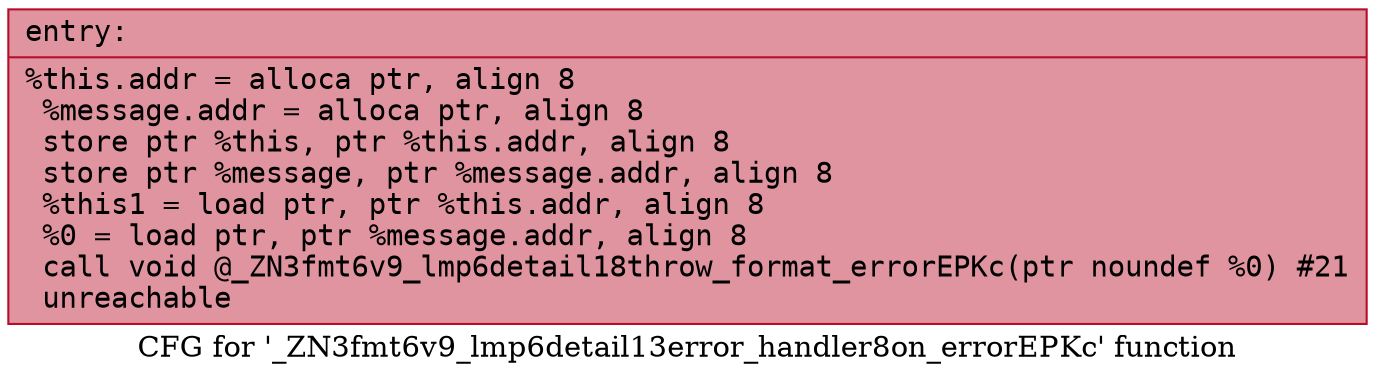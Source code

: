 digraph "CFG for '_ZN3fmt6v9_lmp6detail13error_handler8on_errorEPKc' function" {
	label="CFG for '_ZN3fmt6v9_lmp6detail13error_handler8on_errorEPKc' function";

	Node0x556bfeab3380 [shape=record,color="#b70d28ff", style=filled, fillcolor="#b70d2870" fontname="Courier",label="{entry:\l|  %this.addr = alloca ptr, align 8\l  %message.addr = alloca ptr, align 8\l  store ptr %this, ptr %this.addr, align 8\l  store ptr %message, ptr %message.addr, align 8\l  %this1 = load ptr, ptr %this.addr, align 8\l  %0 = load ptr, ptr %message.addr, align 8\l  call void @_ZN3fmt6v9_lmp6detail18throw_format_errorEPKc(ptr noundef %0) #21\l  unreachable\l}"];
}
